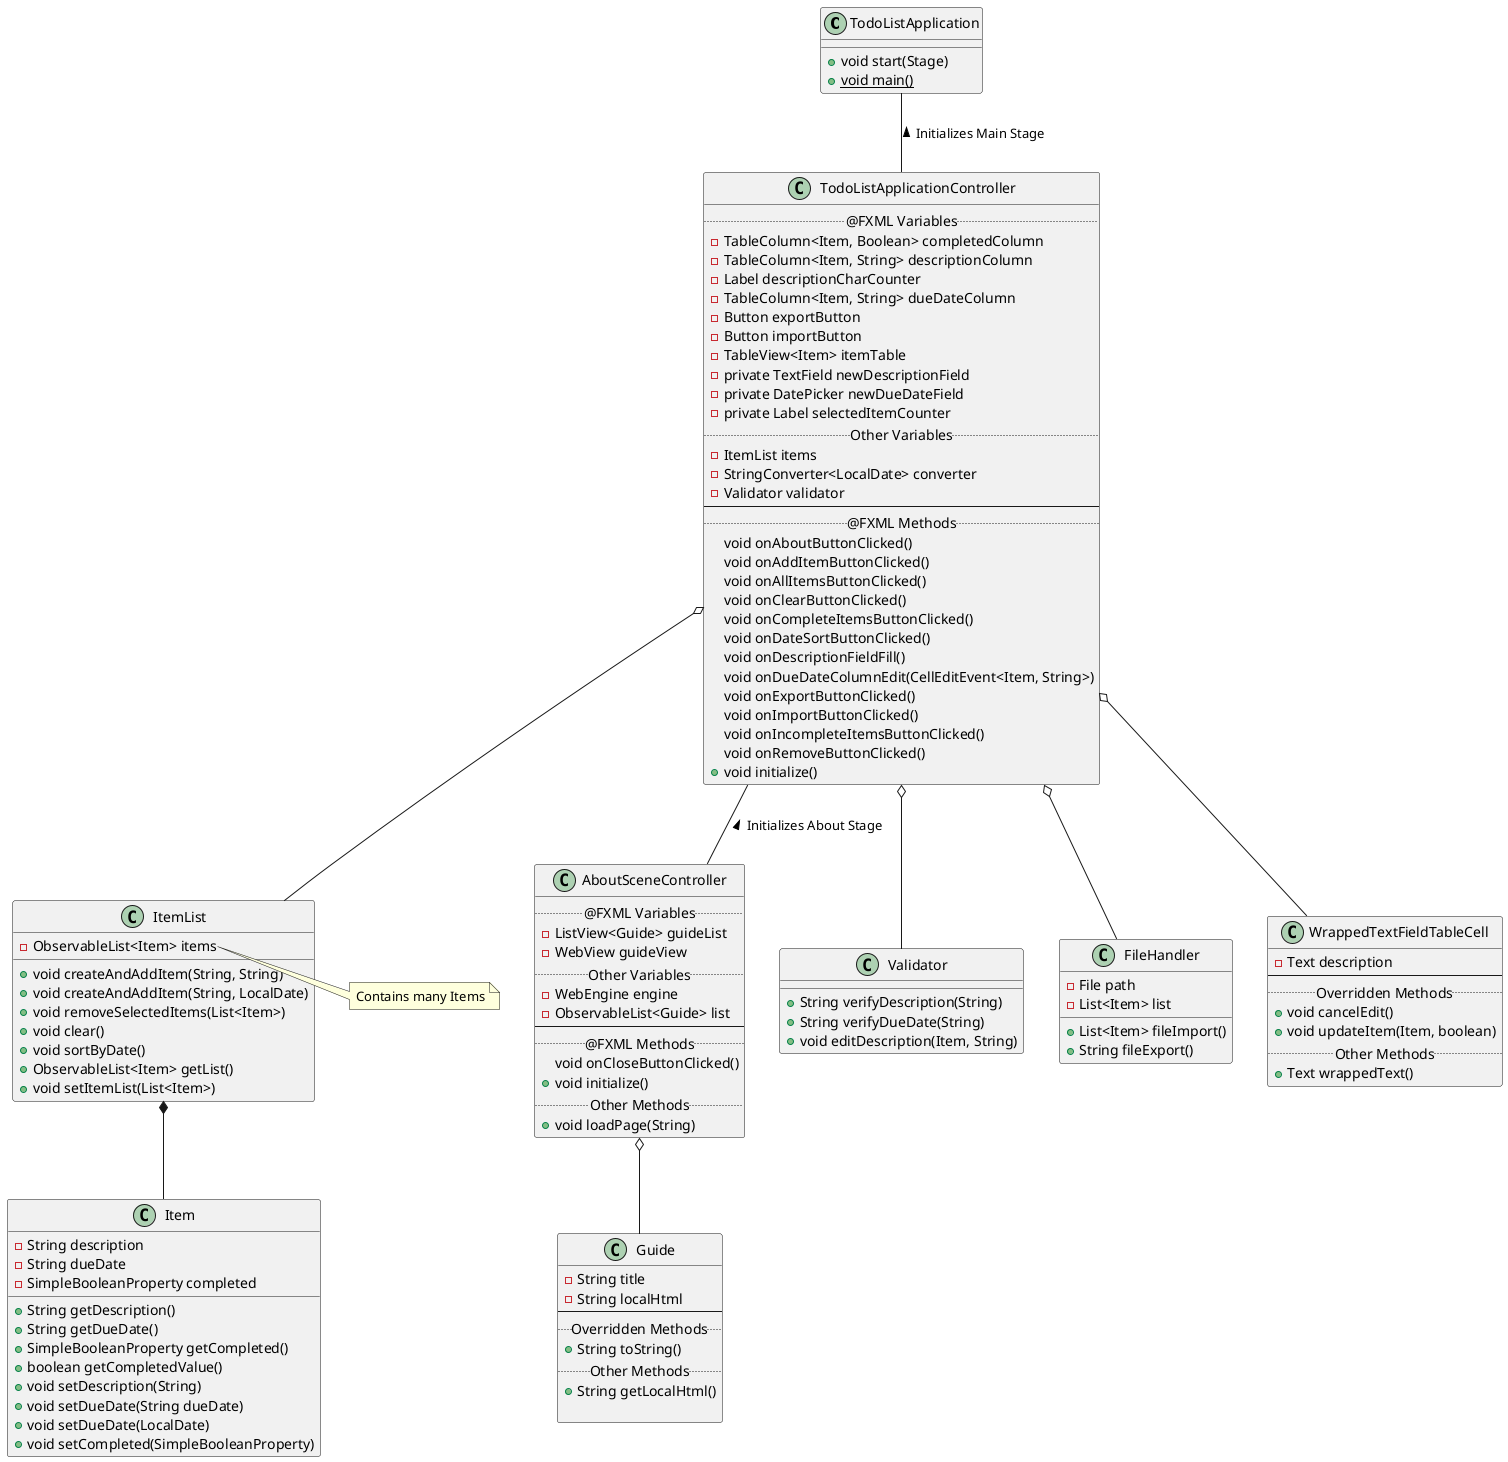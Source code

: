 @startuml

class TodoListApplication {
    +void start(Stage)
    +{static}void main()
}

class TodoListApplicationController {
    ..@FXML Variables..
    -TableColumn<Item, Boolean> completedColumn
    -TableColumn<Item, String> descriptionColumn
    -Label descriptionCharCounter
    -TableColumn<Item, String> dueDateColumn
    -Button exportButton
    -Button importButton
    -TableView<Item> itemTable
    -private TextField newDescriptionField
    -private DatePicker newDueDateField
    -private Label selectedItemCounter
    ..Other Variables..
    -ItemList items
    -StringConverter<LocalDate> converter
    -Validator validator
    --
    ..@FXML Methods..
    void onAboutButtonClicked()
    void onAddItemButtonClicked()
    void onAllItemsButtonClicked()
    void onClearButtonClicked()
    void onCompleteItemsButtonClicked()
    void onDateSortButtonClicked()
    void onDescriptionFieldFill()
    void onDueDateColumnEdit(CellEditEvent<Item, String>)
    void onExportButtonClicked()
    void onImportButtonClicked()
    void onIncompleteItemsButtonClicked()
    void onRemoveButtonClicked()
    +void initialize()
}

class AboutSceneController {
    ..@FXML Variables..
    -ListView<Guide> guideList
    -WebView guideView
    ..Other Variables..
    -WebEngine engine
    -ObservableList<Guide> list
    --
    ..@FXML Methods..
    void onCloseButtonClicked()
    +void initialize()
    ..Other Methods..
    +void loadPage(String)
}

class Item {
    -String description
    -String dueDate
    -SimpleBooleanProperty completed

    +String getDescription()
    +String getDueDate()
    +SimpleBooleanProperty getCompleted()
    +boolean getCompletedValue()
    +void setDescription(String)
    +void setDueDate(String dueDate)
    +void setDueDate(LocalDate)
    +void setCompleted(SimpleBooleanProperty)
}

class ItemList {
    -ObservableList<Item> items

    +void createAndAddItem(String, String)
    +void createAndAddItem(String, LocalDate)
    +void removeSelectedItems(List<Item>)
    +void clear()
    +void sortByDate()
    +ObservableList<Item> getList()
    +void setItemList(List<Item>)
}

class Guide {
    -String title
    -String localHtml
    --
    ..Overridden Methods..
    +String toString()
    ..Other Methods..
    +String getLocalHtml()

}

class Validator {
    +String verifyDescription(String)
    +String verifyDueDate(String)
    +void editDescription(Item, String)
}

class FileHandler {
    -File path
    -List<Item> list

    +List<Item> fileImport()
    +String fileExport()
}

class WrappedTextFieldTableCell {
    -Text description
    --
    ..Overridden Methods..
    +void cancelEdit()
    +void updateItem(Item, boolean)
    ..Other Methods..
    +Text wrappedText()
}

TodoListApplication -- TodoListApplicationController : < Initializes Main Stage
TodoListApplicationController -- AboutSceneController : < Initializes About Stage
TodoListApplicationController o-- ItemList
TodoListApplicationController o-- Validator
TodoListApplicationController o-- FileHandler
TodoListApplicationController o-- WrappedTextFieldTableCell
ItemList *-- Item
AboutSceneController o-- Guide

note right of ItemList::items
    Contains many Items
end note

@enduml